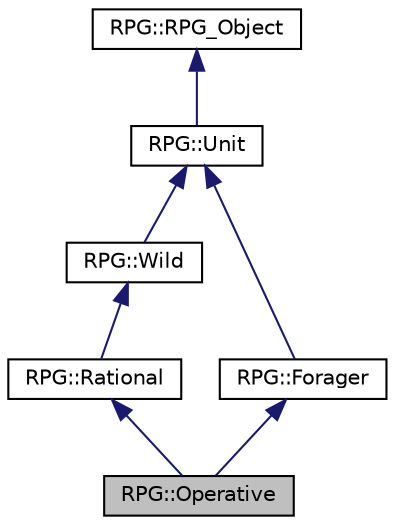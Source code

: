 digraph "RPG::Operative"
{
 // LATEX_PDF_SIZE
  edge [fontname="Helvetica",fontsize="10",labelfontname="Helvetica",labelfontsize="10"];
  node [fontname="Helvetica",fontsize="10",shape=record];
  Node1 [label="RPG::Operative",height=0.2,width=0.4,color="black", fillcolor="grey75", style="filled", fontcolor="black",tooltip=" "];
  Node2 -> Node1 [dir="back",color="midnightblue",fontsize="10",style="solid",fontname="Helvetica"];
  Node2 [label="RPG::Rational",height=0.2,width=0.4,color="black", fillcolor="white", style="filled",URL="$classRPG_1_1Rational.html",tooltip=" "];
  Node3 -> Node2 [dir="back",color="midnightblue",fontsize="10",style="solid",fontname="Helvetica"];
  Node3 [label="RPG::Wild",height=0.2,width=0.4,color="black", fillcolor="white", style="filled",URL="$classRPG_1_1Wild.html",tooltip=" "];
  Node4 -> Node3 [dir="back",color="midnightblue",fontsize="10",style="solid",fontname="Helvetica"];
  Node4 [label="RPG::Unit",height=0.2,width=0.4,color="black", fillcolor="white", style="filled",URL="$classRPG_1_1Unit.html",tooltip=" "];
  Node5 -> Node4 [dir="back",color="midnightblue",fontsize="10",style="solid",fontname="Helvetica"];
  Node5 [label="RPG::RPG_Object",height=0.2,width=0.4,color="black", fillcolor="white", style="filled",URL="$classRPG_1_1RPG__Object.html",tooltip=" "];
  Node6 -> Node1 [dir="back",color="midnightblue",fontsize="10",style="solid",fontname="Helvetica"];
  Node6 [label="RPG::Forager",height=0.2,width=0.4,color="black", fillcolor="white", style="filled",URL="$classRPG_1_1Forager.html",tooltip=" "];
  Node4 -> Node6 [dir="back",color="midnightblue",fontsize="10",style="solid",fontname="Helvetica"];
}
